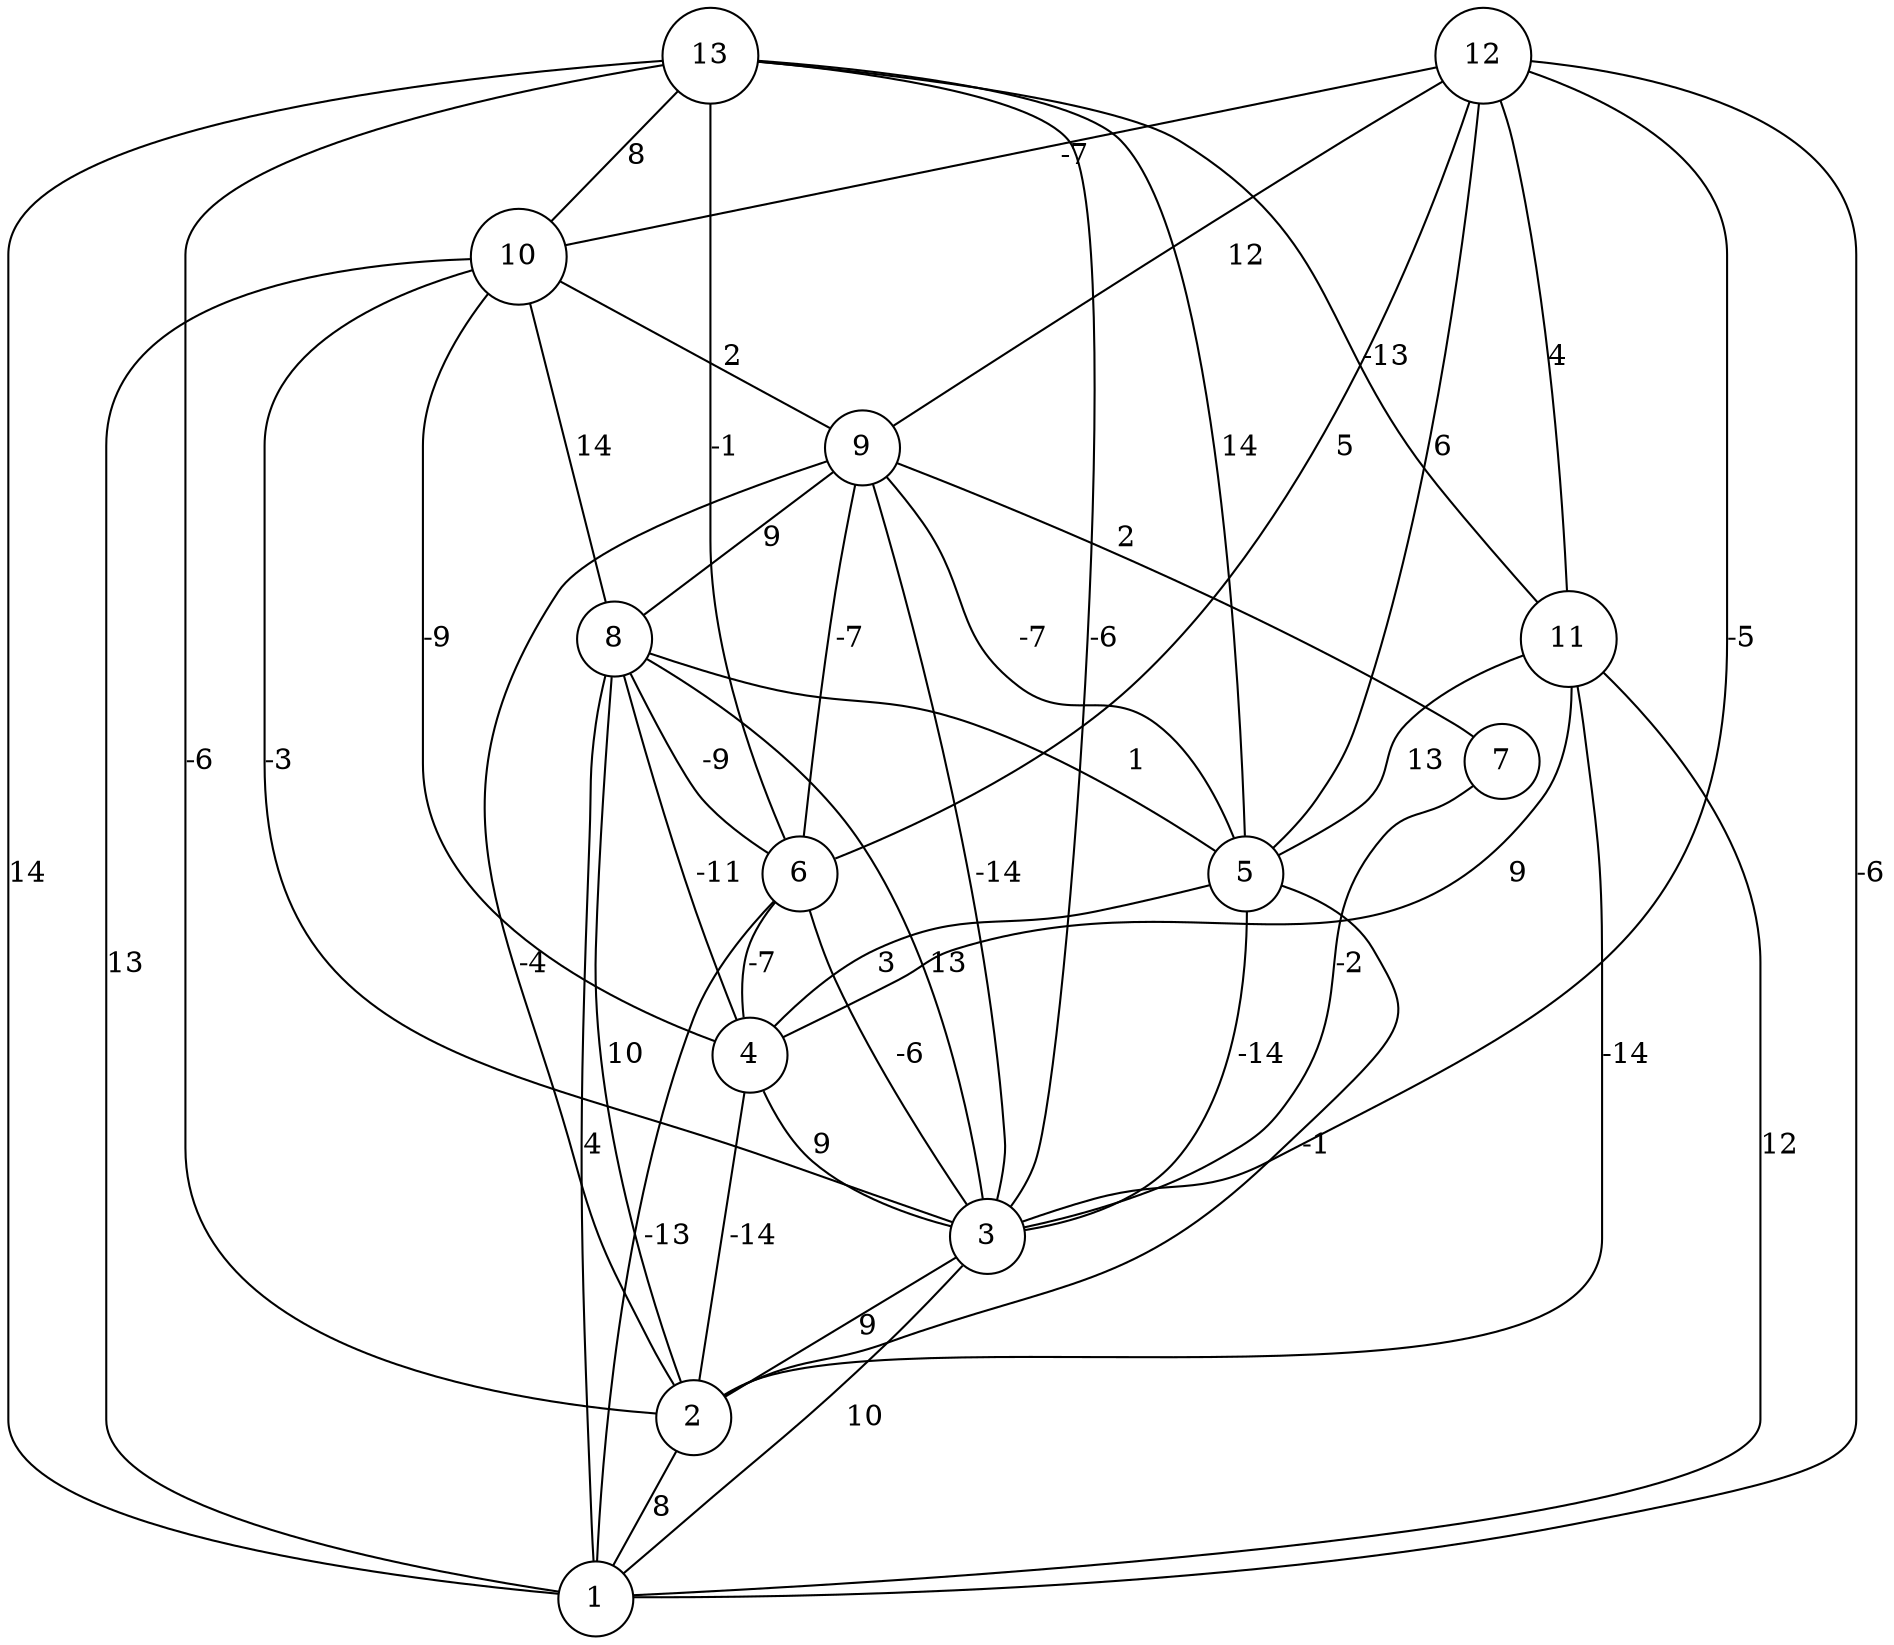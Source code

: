 graph { 
	 fontname="Helvetica,Arial,sans-serif" 
	 node [shape = circle]; 
	 13 -- 1 [label = "14"];
	 13 -- 2 [label = "-6"];
	 13 -- 3 [label = "-6"];
	 13 -- 5 [label = "14"];
	 13 -- 6 [label = "-1"];
	 13 -- 10 [label = "8"];
	 13 -- 11 [label = "-13"];
	 12 -- 1 [label = "-6"];
	 12 -- 3 [label = "-5"];
	 12 -- 5 [label = "6"];
	 12 -- 6 [label = "5"];
	 12 -- 9 [label = "12"];
	 12 -- 10 [label = "-7"];
	 12 -- 11 [label = "4"];
	 11 -- 1 [label = "12"];
	 11 -- 2 [label = "-14"];
	 11 -- 4 [label = "9"];
	 11 -- 5 [label = "13"];
	 10 -- 1 [label = "13"];
	 10 -- 3 [label = "-3"];
	 10 -- 4 [label = "-9"];
	 10 -- 8 [label = "14"];
	 10 -- 9 [label = "2"];
	 9 -- 2 [label = "-4"];
	 9 -- 3 [label = "-14"];
	 9 -- 5 [label = "-7"];
	 9 -- 6 [label = "-7"];
	 9 -- 7 [label = "2"];
	 9 -- 8 [label = "9"];
	 8 -- 1 [label = "4"];
	 8 -- 2 [label = "10"];
	 8 -- 3 [label = "13"];
	 8 -- 4 [label = "-11"];
	 8 -- 5 [label = "1"];
	 8 -- 6 [label = "-9"];
	 7 -- 3 [label = "-2"];
	 6 -- 1 [label = "-13"];
	 6 -- 3 [label = "-6"];
	 6 -- 4 [label = "-7"];
	 5 -- 2 [label = "-1"];
	 5 -- 3 [label = "-14"];
	 5 -- 4 [label = "3"];
	 4 -- 2 [label = "-14"];
	 4 -- 3 [label = "9"];
	 3 -- 1 [label = "10"];
	 3 -- 2 [label = "9"];
	 2 -- 1 [label = "8"];
	 1;
	 2;
	 3;
	 4;
	 5;
	 6;
	 7;
	 8;
	 9;
	 10;
	 11;
	 12;
	 13;
}
